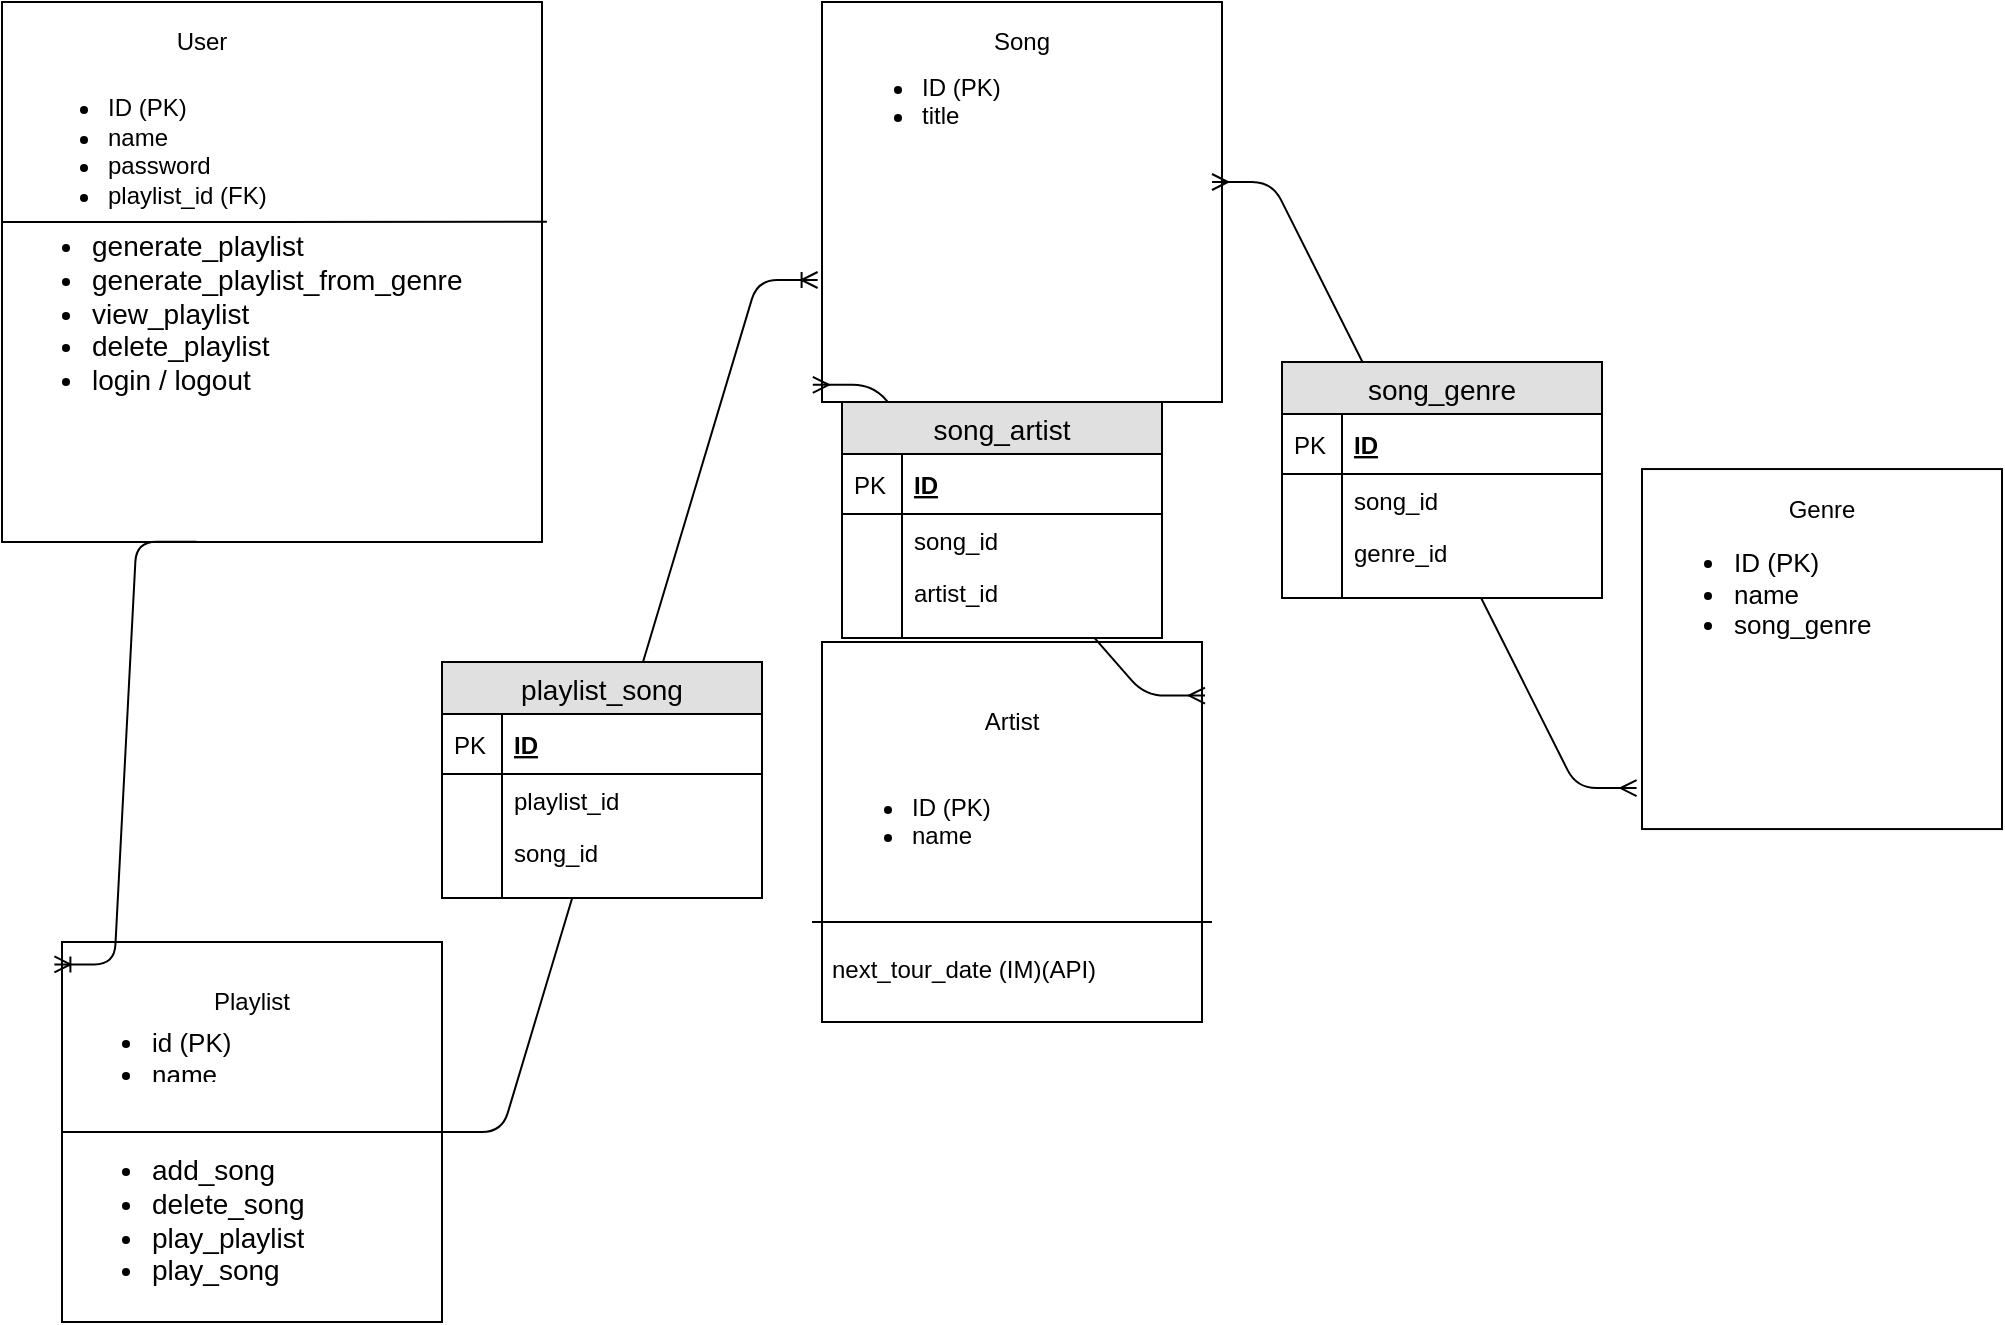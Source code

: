 <mxfile version="12.6.7" type="device"><diagram id="n4FYMsO8a0_i53F5TN5J" name="Page-1"><mxGraphModel dx="920" dy="505" grid="1" gridSize="10" guides="1" tooltips="1" connect="1" arrows="1" fold="1" page="1" pageScale="1" pageWidth="850" pageHeight="1100" math="0" shadow="0"><root><mxCell id="0"/><mxCell id="1" parent="0"/><mxCell id="CpAYUpKK2KttpZiZZLhA-1" value="" style="whiteSpace=wrap;html=1;aspect=fixed;" vertex="1" parent="1"><mxGeometry x="40" y="20" width="270" height="270" as="geometry"/></mxCell><mxCell id="CpAYUpKK2KttpZiZZLhA-3" value="User" style="text;html=1;strokeColor=none;fillColor=none;align=center;verticalAlign=middle;whiteSpace=wrap;rounded=0;" vertex="1" parent="1"><mxGeometry x="115" y="30" width="50" height="20" as="geometry"/></mxCell><mxCell id="CpAYUpKK2KttpZiZZLhA-4" value="&lt;div&gt;&lt;br&gt;&lt;/div&gt;&lt;ul&gt;&lt;li&gt;&lt;span&gt;ID (PK)&lt;/span&gt;&lt;/li&gt;&lt;li&gt;&lt;span&gt;name&lt;/span&gt;&lt;/li&gt;&lt;li&gt;&lt;span&gt;password&lt;/span&gt;&lt;/li&gt;&lt;li&gt;&lt;span&gt;playlist_id (FK)&lt;/span&gt;&lt;/li&gt;&lt;/ul&gt;" style="text;html=1;strokeColor=none;fillColor=none;spacing=5;spacingTop=-20;whiteSpace=wrap;overflow=hidden;rounded=0;" vertex="1" parent="1"><mxGeometry x="47.5" y="50" width="185" height="100" as="geometry"/></mxCell><mxCell id="CpAYUpKK2KttpZiZZLhA-5" value="" style="whiteSpace=wrap;html=1;aspect=fixed;" vertex="1" parent="1"><mxGeometry x="450" y="20" width="200" height="200" as="geometry"/></mxCell><mxCell id="CpAYUpKK2KttpZiZZLhA-6" value="Song" style="text;html=1;strokeColor=none;fillColor=none;align=center;verticalAlign=middle;whiteSpace=wrap;rounded=0;" vertex="1" parent="1"><mxGeometry x="530" y="30" width="40" height="20" as="geometry"/></mxCell><mxCell id="CpAYUpKK2KttpZiZZLhA-7" value="&lt;h1&gt;&lt;ul style=&quot;font-size: 12px&quot;&gt;&lt;li&gt;&lt;span style=&quot;font-weight: 400&quot;&gt;ID (PK)&lt;/span&gt;&lt;/li&gt;&lt;li&gt;&lt;span style=&quot;font-weight: 400&quot;&gt;title&lt;/span&gt;&lt;/li&gt;&lt;/ul&gt;&lt;/h1&gt;" style="text;html=1;strokeColor=none;fillColor=none;spacing=5;spacingTop=-20;whiteSpace=wrap;overflow=hidden;rounded=0;" vertex="1" parent="1"><mxGeometry x="455" y="50" width="190" height="120" as="geometry"/></mxCell><mxCell id="CpAYUpKK2KttpZiZZLhA-8" value="" style="whiteSpace=wrap;html=1;aspect=fixed;" vertex="1" parent="1"><mxGeometry x="70" y="490" width="190" height="190" as="geometry"/></mxCell><mxCell id="CpAYUpKK2KttpZiZZLhA-9" value="Playlist" style="text;html=1;strokeColor=none;fillColor=none;align=center;verticalAlign=middle;whiteSpace=wrap;rounded=0;" vertex="1" parent="1"><mxGeometry x="145" y="510" width="40" height="20" as="geometry"/></mxCell><mxCell id="CpAYUpKK2KttpZiZZLhA-10" value="&lt;h1 style=&quot;font-size: 13px&quot;&gt;&lt;ul&gt;&lt;li&gt;&lt;span style=&quot;font-weight: normal&quot;&gt;id (PK)&lt;/span&gt;&lt;/li&gt;&lt;li&gt;&lt;span style=&quot;font-weight: normal&quot;&gt;name&lt;/span&gt;&lt;/li&gt;&lt;/ul&gt;&lt;/h1&gt;" style="text;html=1;strokeColor=none;fillColor=none;spacing=5;spacingTop=-20;whiteSpace=wrap;overflow=hidden;rounded=0;" vertex="1" parent="1"><mxGeometry x="70" y="530" width="190" height="30" as="geometry"/></mxCell><mxCell id="CpAYUpKK2KttpZiZZLhA-11" value="" style="whiteSpace=wrap;html=1;aspect=fixed;" vertex="1" parent="1"><mxGeometry x="450" y="340" width="190" height="190" as="geometry"/></mxCell><mxCell id="CpAYUpKK2KttpZiZZLhA-12" value="Artist&lt;br&gt;" style="text;html=1;strokeColor=none;fillColor=none;align=center;verticalAlign=middle;whiteSpace=wrap;rounded=0;" vertex="1" parent="1"><mxGeometry x="525" y="370" width="40" height="20" as="geometry"/></mxCell><mxCell id="CpAYUpKK2KttpZiZZLhA-13" value="&lt;h1&gt;&lt;ul style=&quot;font-size: 12px&quot;&gt;&lt;li&gt;&lt;span style=&quot;font-weight: normal&quot;&gt;ID (PK)&lt;/span&gt;&lt;/li&gt;&lt;li&gt;&lt;span style=&quot;font-weight: normal&quot;&gt;name&lt;/span&gt;&lt;/li&gt;&lt;/ul&gt;&lt;/h1&gt;" style="text;html=1;strokeColor=none;fillColor=none;spacing=5;spacingTop=-20;whiteSpace=wrap;overflow=hidden;rounded=0;" vertex="1" parent="1"><mxGeometry x="450" y="410" width="190" height="60" as="geometry"/></mxCell><mxCell id="CpAYUpKK2KttpZiZZLhA-16" value="" style="endArrow=none;html=1;" edge="1" parent="1"><mxGeometry width="50" height="50" relative="1" as="geometry"><mxPoint x="445" y="480" as="sourcePoint"/><mxPoint x="645" y="480" as="targetPoint"/><Array as="points"><mxPoint x="545" y="480"/></Array></mxGeometry></mxCell><mxCell id="CpAYUpKK2KttpZiZZLhA-17" value="&lt;h1&gt;&lt;font style=&quot;font-size: 12px ; font-weight: normal&quot;&gt;next_tour_date (IM)(API)&lt;/font&gt;&lt;/h1&gt;" style="text;html=1;strokeColor=none;fillColor=none;spacing=5;spacingTop=-20;whiteSpace=wrap;overflow=hidden;rounded=0;" vertex="1" parent="1"><mxGeometry x="450" y="480" width="190" height="50" as="geometry"/></mxCell><mxCell id="CpAYUpKK2KttpZiZZLhA-19" value="&lt;h1 style=&quot;font-size: 14px&quot;&gt;&lt;ul&gt;&lt;li&gt;&lt;span style=&quot;font-weight: 400&quot;&gt;generate_playlist&lt;/span&gt;&lt;/li&gt;&lt;li&gt;&lt;span style=&quot;font-weight: 400&quot;&gt;generate_playlist_from_genre&lt;/span&gt;&lt;/li&gt;&lt;li&gt;&lt;span style=&quot;font-weight: 400&quot;&gt;view_playlist&lt;/span&gt;&lt;/li&gt;&lt;li&gt;&lt;span style=&quot;font-weight: 400&quot;&gt;delete_playlist&lt;/span&gt;&lt;/li&gt;&lt;li&gt;&lt;span style=&quot;font-weight: 400&quot;&gt;login / logout&lt;/span&gt;&lt;/li&gt;&lt;/ul&gt;&lt;/h1&gt;" style="text;html=1;strokeColor=none;fillColor=none;spacing=5;spacingTop=-20;whiteSpace=wrap;overflow=hidden;rounded=0;" vertex="1" parent="1"><mxGeometry x="40" y="130" width="270" height="160" as="geometry"/></mxCell><mxCell id="CpAYUpKK2KttpZiZZLhA-20" value="" style="endArrow=none;html=1;entryX=1.009;entryY=0.407;entryDx=0;entryDy=0;exitX=0;exitY=0.75;exitDx=0;exitDy=0;entryPerimeter=0;" edge="1" parent="1" target="CpAYUpKK2KttpZiZZLhA-1"><mxGeometry width="50" height="50" relative="1" as="geometry"><mxPoint x="40" y="130.0" as="sourcePoint"/><mxPoint x="240" y="130.0" as="targetPoint"/><Array as="points"><mxPoint x="90" y="130"/><mxPoint x="130" y="130"/><mxPoint x="160" y="130"/></Array></mxGeometry></mxCell><mxCell id="CpAYUpKK2KttpZiZZLhA-22" value="" style="endArrow=none;html=1;entryX=1;entryY=0.5;entryDx=0;entryDy=0;exitX=0;exitY=0.5;exitDx=0;exitDy=0;" edge="1" parent="1" source="CpAYUpKK2KttpZiZZLhA-8" target="CpAYUpKK2KttpZiZZLhA-8"><mxGeometry width="50" height="50" relative="1" as="geometry"><mxPoint x="80" y="520" as="sourcePoint"/><mxPoint x="130" y="470" as="targetPoint"/></mxGeometry></mxCell><mxCell id="CpAYUpKK2KttpZiZZLhA-23" value="&lt;h1&gt;&lt;ul style=&quot;font-size: 14px&quot;&gt;&lt;li&gt;&lt;span style=&quot;font-weight: 400&quot;&gt;add_song&lt;/span&gt;&lt;/li&gt;&lt;li&gt;&lt;span style=&quot;font-weight: 400&quot;&gt;delete_song&lt;/span&gt;&lt;/li&gt;&lt;li&gt;&lt;span style=&quot;font-weight: 400&quot;&gt;play_playlist&lt;/span&gt;&lt;/li&gt;&lt;li&gt;&lt;span style=&quot;font-weight: 400&quot;&gt;play_song&lt;/span&gt;&lt;/li&gt;&lt;/ul&gt;&lt;/h1&gt;" style="text;html=1;strokeColor=none;fillColor=none;spacing=5;spacingTop=-20;whiteSpace=wrap;overflow=hidden;rounded=0;" vertex="1" parent="1"><mxGeometry x="70" y="590" width="190" height="90" as="geometry"/></mxCell><mxCell id="CpAYUpKK2KttpZiZZLhA-25" value="" style="edgeStyle=entityRelationEdgeStyle;fontSize=12;html=1;endArrow=ERoneToMany;entryX=-0.02;entryY=0.059;entryDx=0;entryDy=0;exitX=0.36;exitY=0.999;exitDx=0;exitDy=0;exitPerimeter=0;entryPerimeter=0;" edge="1" parent="1" source="CpAYUpKK2KttpZiZZLhA-19" target="CpAYUpKK2KttpZiZZLhA-8"><mxGeometry width="100" height="100" relative="1" as="geometry"><mxPoint x="290" y="380" as="sourcePoint"/><mxPoint x="390" y="280" as="targetPoint"/></mxGeometry></mxCell><mxCell id="CpAYUpKK2KttpZiZZLhA-26" value="" style="edgeStyle=entityRelationEdgeStyle;fontSize=12;html=1;endArrow=ERoneToMany;entryX=-0.011;entryY=0.695;entryDx=0;entryDy=0;entryPerimeter=0;" edge="1" parent="1" source="CpAYUpKK2KttpZiZZLhA-8" target="CpAYUpKK2KttpZiZZLhA-5"><mxGeometry width="100" height="100" relative="1" as="geometry"><mxPoint x="340" y="430" as="sourcePoint"/><mxPoint x="440" y="330" as="targetPoint"/></mxGeometry></mxCell><mxCell id="CpAYUpKK2KttpZiZZLhA-27" value="" style="edgeStyle=entityRelationEdgeStyle;fontSize=12;html=1;endArrow=ERmany;startArrow=ERmany;entryX=-0.023;entryY=0.957;entryDx=0;entryDy=0;entryPerimeter=0;exitX=1.008;exitY=0.141;exitDx=0;exitDy=0;exitPerimeter=0;" edge="1" parent="1" source="CpAYUpKK2KttpZiZZLhA-11" target="CpAYUpKK2KttpZiZZLhA-5"><mxGeometry width="100" height="100" relative="1" as="geometry"><mxPoint x="490" y="330" as="sourcePoint"/><mxPoint x="590" y="230" as="targetPoint"/></mxGeometry></mxCell><mxCell id="CpAYUpKK2KttpZiZZLhA-28" value="song_artist" style="swimlane;fontStyle=0;childLayout=stackLayout;horizontal=1;startSize=26;fillColor=#e0e0e0;horizontalStack=0;resizeParent=1;resizeParentMax=0;resizeLast=0;collapsible=1;marginBottom=0;swimlaneFillColor=#ffffff;align=center;fontSize=14;" vertex="1" parent="1"><mxGeometry x="460" y="220" width="160" height="118" as="geometry"/></mxCell><mxCell id="CpAYUpKK2KttpZiZZLhA-29" value="ID" style="shape=partialRectangle;top=0;left=0;right=0;bottom=1;align=left;verticalAlign=middle;fillColor=none;spacingLeft=34;spacingRight=4;overflow=hidden;rotatable=0;points=[[0,0.5],[1,0.5]];portConstraint=eastwest;dropTarget=0;fontStyle=5;fontSize=12;" vertex="1" parent="CpAYUpKK2KttpZiZZLhA-28"><mxGeometry y="26" width="160" height="30" as="geometry"/></mxCell><mxCell id="CpAYUpKK2KttpZiZZLhA-30" value="PK" style="shape=partialRectangle;top=0;left=0;bottom=0;fillColor=none;align=left;verticalAlign=middle;spacingLeft=4;spacingRight=4;overflow=hidden;rotatable=0;points=[];portConstraint=eastwest;part=1;fontSize=12;" vertex="1" connectable="0" parent="CpAYUpKK2KttpZiZZLhA-29"><mxGeometry width="30" height="30" as="geometry"/></mxCell><mxCell id="CpAYUpKK2KttpZiZZLhA-31" value="song_id" style="shape=partialRectangle;top=0;left=0;right=0;bottom=0;align=left;verticalAlign=top;fillColor=none;spacingLeft=34;spacingRight=4;overflow=hidden;rotatable=0;points=[[0,0.5],[1,0.5]];portConstraint=eastwest;dropTarget=0;fontSize=12;" vertex="1" parent="CpAYUpKK2KttpZiZZLhA-28"><mxGeometry y="56" width="160" height="26" as="geometry"/></mxCell><mxCell id="CpAYUpKK2KttpZiZZLhA-32" value="" style="shape=partialRectangle;top=0;left=0;bottom=0;fillColor=none;align=left;verticalAlign=top;spacingLeft=4;spacingRight=4;overflow=hidden;rotatable=0;points=[];portConstraint=eastwest;part=1;fontSize=12;" vertex="1" connectable="0" parent="CpAYUpKK2KttpZiZZLhA-31"><mxGeometry width="30" height="26" as="geometry"/></mxCell><mxCell id="CpAYUpKK2KttpZiZZLhA-33" value="artist_id" style="shape=partialRectangle;top=0;left=0;right=0;bottom=0;align=left;verticalAlign=top;fillColor=none;spacingLeft=34;spacingRight=4;overflow=hidden;rotatable=0;points=[[0,0.5],[1,0.5]];portConstraint=eastwest;dropTarget=0;fontSize=12;" vertex="1" parent="CpAYUpKK2KttpZiZZLhA-28"><mxGeometry y="82" width="160" height="26" as="geometry"/></mxCell><mxCell id="CpAYUpKK2KttpZiZZLhA-34" value="" style="shape=partialRectangle;top=0;left=0;bottom=0;fillColor=none;align=left;verticalAlign=top;spacingLeft=4;spacingRight=4;overflow=hidden;rotatable=0;points=[];portConstraint=eastwest;part=1;fontSize=12;" vertex="1" connectable="0" parent="CpAYUpKK2KttpZiZZLhA-33"><mxGeometry width="30" height="26" as="geometry"/></mxCell><mxCell id="CpAYUpKK2KttpZiZZLhA-37" value="" style="shape=partialRectangle;top=0;left=0;right=0;bottom=0;align=left;verticalAlign=top;fillColor=none;spacingLeft=34;spacingRight=4;overflow=hidden;rotatable=0;points=[[0,0.5],[1,0.5]];portConstraint=eastwest;dropTarget=0;fontSize=12;" vertex="1" parent="CpAYUpKK2KttpZiZZLhA-28"><mxGeometry y="108" width="160" height="10" as="geometry"/></mxCell><mxCell id="CpAYUpKK2KttpZiZZLhA-38" value="" style="shape=partialRectangle;top=0;left=0;bottom=0;fillColor=none;align=left;verticalAlign=top;spacingLeft=4;spacingRight=4;overflow=hidden;rotatable=0;points=[];portConstraint=eastwest;part=1;fontSize=12;" vertex="1" connectable="0" parent="CpAYUpKK2KttpZiZZLhA-37"><mxGeometry width="30" height="10" as="geometry"/></mxCell><mxCell id="CpAYUpKK2KttpZiZZLhA-56" value="" style="whiteSpace=wrap;html=1;aspect=fixed;" vertex="1" parent="1"><mxGeometry x="860" y="253.53" width="180" height="180" as="geometry"/></mxCell><mxCell id="CpAYUpKK2KttpZiZZLhA-57" value="Genre" style="text;html=1;strokeColor=none;fillColor=none;align=center;verticalAlign=middle;whiteSpace=wrap;rounded=0;" vertex="1" parent="1"><mxGeometry x="930" y="263.53" width="40" height="20" as="geometry"/></mxCell><mxCell id="CpAYUpKK2KttpZiZZLhA-58" value="&lt;h1 style=&quot;font-size: 13px&quot;&gt;&lt;ul&gt;&lt;li&gt;&lt;span style=&quot;font-weight: normal&quot;&gt;ID (PK)&lt;/span&gt;&lt;/li&gt;&lt;li&gt;&lt;span style=&quot;font-weight: normal&quot;&gt;name&lt;/span&gt;&lt;/li&gt;&lt;li&gt;&lt;span style=&quot;font-weight: 400&quot;&gt;song_genre&lt;/span&gt;&lt;/li&gt;&lt;/ul&gt;&lt;/h1&gt;" style="text;html=1;strokeColor=none;fillColor=none;spacing=5;spacingTop=-20;whiteSpace=wrap;overflow=hidden;rounded=0;" vertex="1" parent="1"><mxGeometry x="861" y="290" width="179" height="60" as="geometry"/></mxCell><mxCell id="CpAYUpKK2KttpZiZZLhA-59" value="" style="edgeStyle=entityRelationEdgeStyle;fontSize=12;html=1;endArrow=ERmany;startArrow=ERmany;entryX=-0.015;entryY=0.886;entryDx=0;entryDy=0;entryPerimeter=0;" edge="1" parent="1" source="CpAYUpKK2KttpZiZZLhA-7" target="CpAYUpKK2KttpZiZZLhA-56"><mxGeometry width="100" height="100" relative="1" as="geometry"><mxPoint x="700" y="350" as="sourcePoint"/><mxPoint x="800" y="250" as="targetPoint"/></mxGeometry></mxCell><mxCell id="CpAYUpKK2KttpZiZZLhA-39" value="song_genre" style="swimlane;fontStyle=0;childLayout=stackLayout;horizontal=1;startSize=26;fillColor=#e0e0e0;horizontalStack=0;resizeParent=1;resizeParentMax=0;resizeLast=0;collapsible=1;marginBottom=0;swimlaneFillColor=#ffffff;align=center;fontSize=14;" vertex="1" parent="1"><mxGeometry x="680" y="200.0" width="160" height="118" as="geometry"><mxRectangle x="680" y="273.53" width="110" height="26" as="alternateBounds"/></mxGeometry></mxCell><mxCell id="CpAYUpKK2KttpZiZZLhA-40" value="ID" style="shape=partialRectangle;top=0;left=0;right=0;bottom=1;align=left;verticalAlign=middle;fillColor=none;spacingLeft=34;spacingRight=4;overflow=hidden;rotatable=0;points=[[0,0.5],[1,0.5]];portConstraint=eastwest;dropTarget=0;fontStyle=5;fontSize=12;" vertex="1" parent="CpAYUpKK2KttpZiZZLhA-39"><mxGeometry y="26" width="160" height="30" as="geometry"/></mxCell><mxCell id="CpAYUpKK2KttpZiZZLhA-41" value="PK" style="shape=partialRectangle;top=0;left=0;bottom=0;fillColor=none;align=left;verticalAlign=middle;spacingLeft=4;spacingRight=4;overflow=hidden;rotatable=0;points=[];portConstraint=eastwest;part=1;fontSize=12;" vertex="1" connectable="0" parent="CpAYUpKK2KttpZiZZLhA-40"><mxGeometry width="30" height="30" as="geometry"/></mxCell><mxCell id="CpAYUpKK2KttpZiZZLhA-42" value="song_id" style="shape=partialRectangle;top=0;left=0;right=0;bottom=0;align=left;verticalAlign=top;fillColor=none;spacingLeft=34;spacingRight=4;overflow=hidden;rotatable=0;points=[[0,0.5],[1,0.5]];portConstraint=eastwest;dropTarget=0;fontSize=12;" vertex="1" parent="CpAYUpKK2KttpZiZZLhA-39"><mxGeometry y="56" width="160" height="26" as="geometry"/></mxCell><mxCell id="CpAYUpKK2KttpZiZZLhA-43" value="" style="shape=partialRectangle;top=0;left=0;bottom=0;fillColor=none;align=left;verticalAlign=top;spacingLeft=4;spacingRight=4;overflow=hidden;rotatable=0;points=[];portConstraint=eastwest;part=1;fontSize=12;" vertex="1" connectable="0" parent="CpAYUpKK2KttpZiZZLhA-42"><mxGeometry width="30" height="26" as="geometry"/></mxCell><mxCell id="CpAYUpKK2KttpZiZZLhA-44" value="genre_id" style="shape=partialRectangle;top=0;left=0;right=0;bottom=0;align=left;verticalAlign=top;fillColor=none;spacingLeft=34;spacingRight=4;overflow=hidden;rotatable=0;points=[[0,0.5],[1,0.5]];portConstraint=eastwest;dropTarget=0;fontSize=12;" vertex="1" parent="CpAYUpKK2KttpZiZZLhA-39"><mxGeometry y="82" width="160" height="26" as="geometry"/></mxCell><mxCell id="CpAYUpKK2KttpZiZZLhA-45" value="" style="shape=partialRectangle;top=0;left=0;bottom=0;fillColor=none;align=left;verticalAlign=top;spacingLeft=4;spacingRight=4;overflow=hidden;rotatable=0;points=[];portConstraint=eastwest;part=1;fontSize=12;" vertex="1" connectable="0" parent="CpAYUpKK2KttpZiZZLhA-44"><mxGeometry width="30" height="26" as="geometry"/></mxCell><mxCell id="CpAYUpKK2KttpZiZZLhA-48" value="" style="shape=partialRectangle;top=0;left=0;right=0;bottom=0;align=left;verticalAlign=top;fillColor=none;spacingLeft=34;spacingRight=4;overflow=hidden;rotatable=0;points=[[0,0.5],[1,0.5]];portConstraint=eastwest;dropTarget=0;fontSize=12;" vertex="1" parent="CpAYUpKK2KttpZiZZLhA-39"><mxGeometry y="108" width="160" height="10" as="geometry"/></mxCell><mxCell id="CpAYUpKK2KttpZiZZLhA-49" value="" style="shape=partialRectangle;top=0;left=0;bottom=0;fillColor=none;align=left;verticalAlign=top;spacingLeft=4;spacingRight=4;overflow=hidden;rotatable=0;points=[];portConstraint=eastwest;part=1;fontSize=12;" vertex="1" connectable="0" parent="CpAYUpKK2KttpZiZZLhA-48"><mxGeometry width="30" height="10" as="geometry"/></mxCell><mxCell id="CpAYUpKK2KttpZiZZLhA-71" value="playlist_song" style="swimlane;fontStyle=0;childLayout=stackLayout;horizontal=1;startSize=26;fillColor=#e0e0e0;horizontalStack=0;resizeParent=1;resizeParentMax=0;resizeLast=0;collapsible=1;marginBottom=0;swimlaneFillColor=#ffffff;align=center;fontSize=14;" vertex="1" parent="1"><mxGeometry x="260" y="350" width="160" height="118" as="geometry"/></mxCell><mxCell id="CpAYUpKK2KttpZiZZLhA-72" value="ID" style="shape=partialRectangle;top=0;left=0;right=0;bottom=1;align=left;verticalAlign=middle;fillColor=none;spacingLeft=34;spacingRight=4;overflow=hidden;rotatable=0;points=[[0,0.5],[1,0.5]];portConstraint=eastwest;dropTarget=0;fontStyle=5;fontSize=12;" vertex="1" parent="CpAYUpKK2KttpZiZZLhA-71"><mxGeometry y="26" width="160" height="30" as="geometry"/></mxCell><mxCell id="CpAYUpKK2KttpZiZZLhA-73" value="PK" style="shape=partialRectangle;top=0;left=0;bottom=0;fillColor=none;align=left;verticalAlign=middle;spacingLeft=4;spacingRight=4;overflow=hidden;rotatable=0;points=[];portConstraint=eastwest;part=1;fontSize=12;" vertex="1" connectable="0" parent="CpAYUpKK2KttpZiZZLhA-72"><mxGeometry width="30" height="30" as="geometry"/></mxCell><mxCell id="CpAYUpKK2KttpZiZZLhA-74" value="playlist_id" style="shape=partialRectangle;top=0;left=0;right=0;bottom=0;align=left;verticalAlign=top;fillColor=none;spacingLeft=34;spacingRight=4;overflow=hidden;rotatable=0;points=[[0,0.5],[1,0.5]];portConstraint=eastwest;dropTarget=0;fontSize=12;" vertex="1" parent="CpAYUpKK2KttpZiZZLhA-71"><mxGeometry y="56" width="160" height="26" as="geometry"/></mxCell><mxCell id="CpAYUpKK2KttpZiZZLhA-75" value="" style="shape=partialRectangle;top=0;left=0;bottom=0;fillColor=none;align=left;verticalAlign=top;spacingLeft=4;spacingRight=4;overflow=hidden;rotatable=0;points=[];portConstraint=eastwest;part=1;fontSize=12;" vertex="1" connectable="0" parent="CpAYUpKK2KttpZiZZLhA-74"><mxGeometry width="30" height="26" as="geometry"/></mxCell><mxCell id="CpAYUpKK2KttpZiZZLhA-76" value="song_id" style="shape=partialRectangle;top=0;left=0;right=0;bottom=0;align=left;verticalAlign=top;fillColor=none;spacingLeft=34;spacingRight=4;overflow=hidden;rotatable=0;points=[[0,0.5],[1,0.5]];portConstraint=eastwest;dropTarget=0;fontSize=12;" vertex="1" parent="CpAYUpKK2KttpZiZZLhA-71"><mxGeometry y="82" width="160" height="26" as="geometry"/></mxCell><mxCell id="CpAYUpKK2KttpZiZZLhA-77" value="" style="shape=partialRectangle;top=0;left=0;bottom=0;fillColor=none;align=left;verticalAlign=top;spacingLeft=4;spacingRight=4;overflow=hidden;rotatable=0;points=[];portConstraint=eastwest;part=1;fontSize=12;" vertex="1" connectable="0" parent="CpAYUpKK2KttpZiZZLhA-76"><mxGeometry width="30" height="26" as="geometry"/></mxCell><mxCell id="CpAYUpKK2KttpZiZZLhA-80" value="" style="shape=partialRectangle;top=0;left=0;right=0;bottom=0;align=left;verticalAlign=top;fillColor=none;spacingLeft=34;spacingRight=4;overflow=hidden;rotatable=0;points=[[0,0.5],[1,0.5]];portConstraint=eastwest;dropTarget=0;fontSize=12;" vertex="1" parent="CpAYUpKK2KttpZiZZLhA-71"><mxGeometry y="108" width="160" height="10" as="geometry"/></mxCell><mxCell id="CpAYUpKK2KttpZiZZLhA-81" value="" style="shape=partialRectangle;top=0;left=0;bottom=0;fillColor=none;align=left;verticalAlign=top;spacingLeft=4;spacingRight=4;overflow=hidden;rotatable=0;points=[];portConstraint=eastwest;part=1;fontSize=12;" vertex="1" connectable="0" parent="CpAYUpKK2KttpZiZZLhA-80"><mxGeometry width="30" height="10" as="geometry"/></mxCell></root></mxGraphModel></diagram></mxfile>